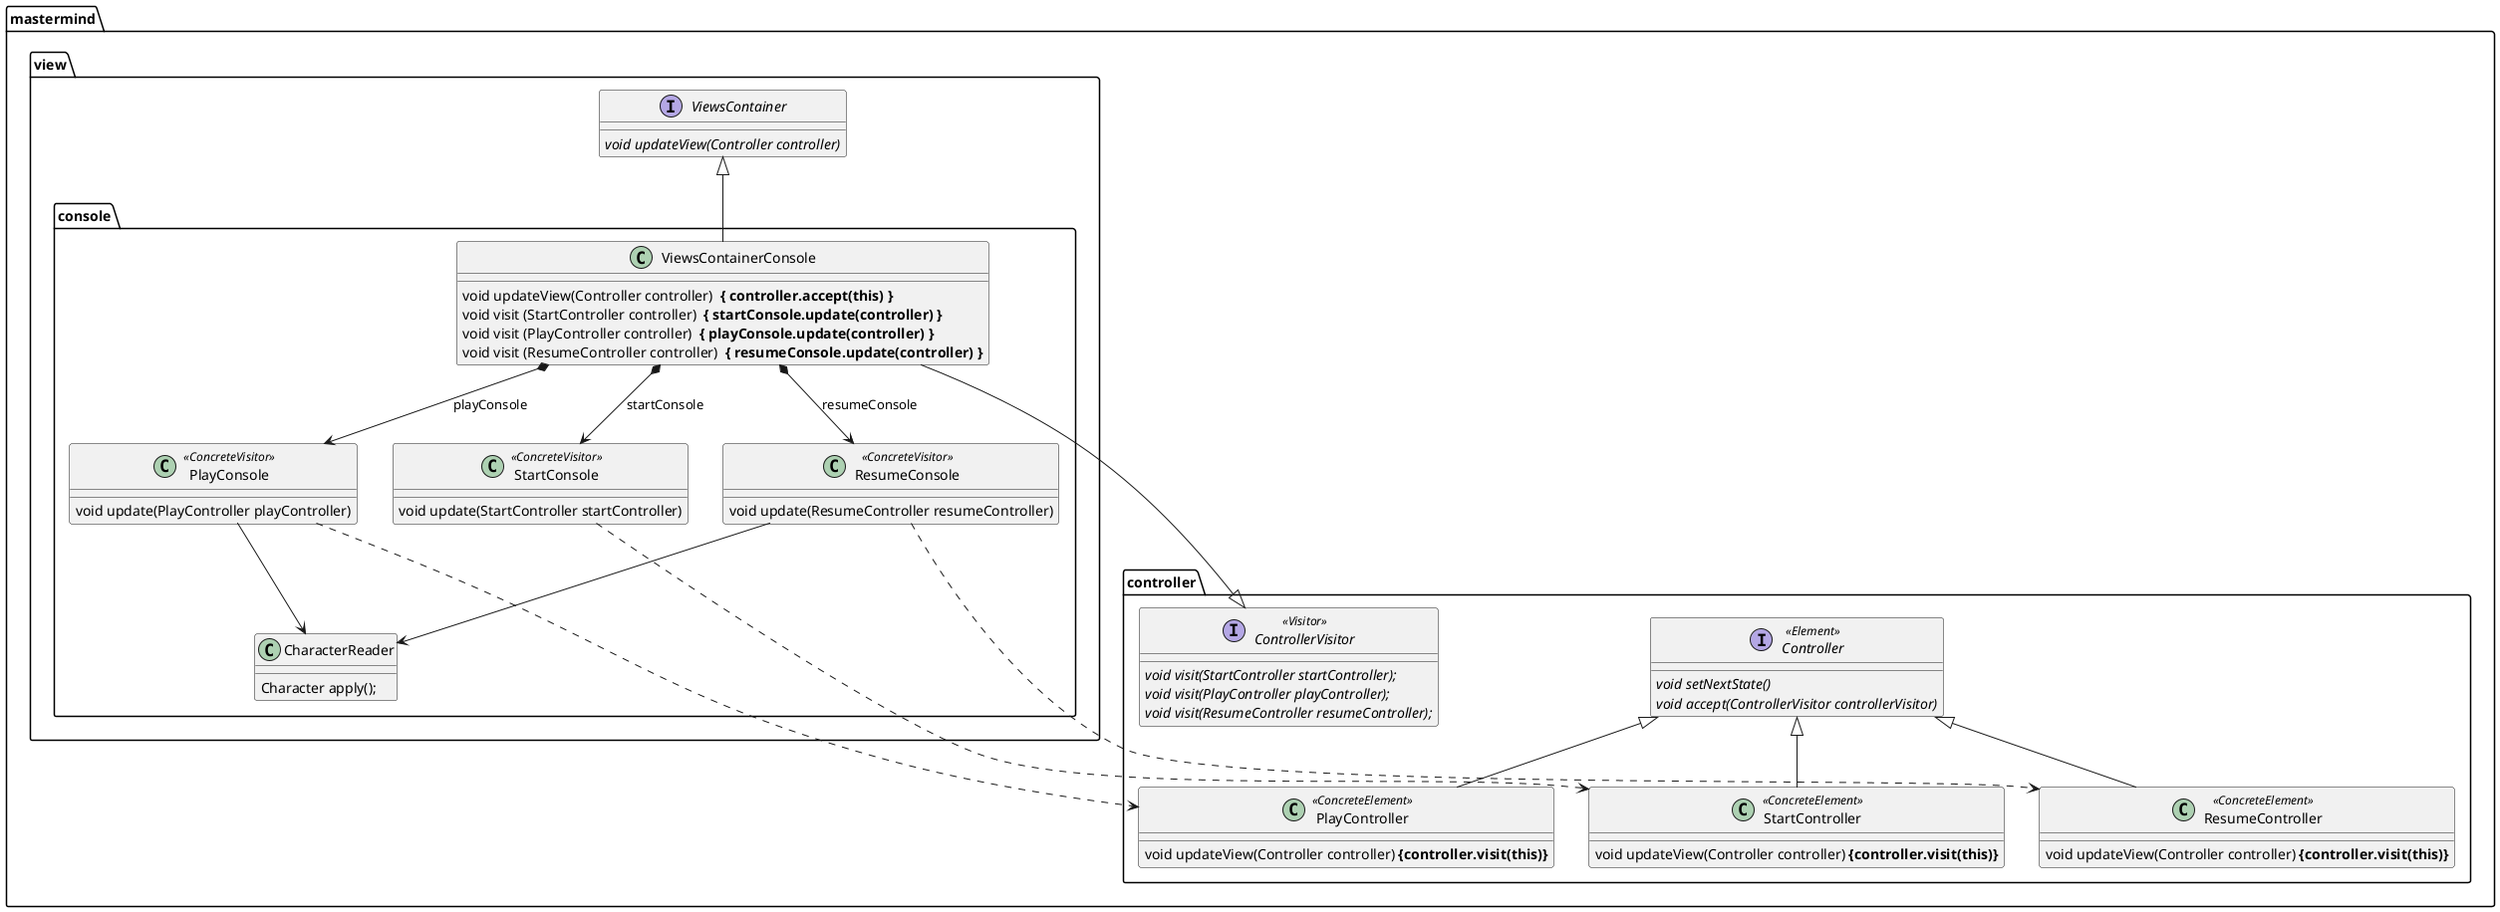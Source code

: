 @startuml

package mastermind.view {
interface ViewsContainer {
   {abstract} void updateView(Controller controller)
}
}

package mastermind.controller {
   interface Controller <<Element>>{
      {abstract} void setNextState()
      {abstract} void accept(ControllerVisitor controllerVisitor)
   }

   interface StartController <<ConcreteElement>>
   interface PlayController <<ConcreteElement>>
   interface ResumeController <<ConcreteElement>>

   Controller <|-- StartController
   Controller <|-- PlayController
   Controller <|-- ResumeController

   class StartController {
      void updateView(Controller controller) <b>{controller.visit(this)}</b>
   }

   class PlayController {
      void updateView(Controller controller) <b>{controller.visit(this)}</b>
   }

   class ResumeController {
      void updateView(Controller controller) <b>{controller.visit(this)}</b>
   }

   interface ControllerVisitor <<Visitor>> {
      {abstract} void visit(StartController startController);
      {abstract} void visit(PlayController playController);
      {abstract} void visit(ResumeController resumeController);
   }
}

package mastermind.view.console {
   class CharacterReader {
       Character apply();
   }

   class ViewsContainerConsole {
       void updateView(Controller controller) <b> { controller.accept(this) }</b>
       void visit (StartController controller) <b> { startConsole.update(controller) }</b>
       void visit (PlayController controller) <b> { playConsole.update(controller) }</b>
       void visit (ResumeController controller) <b> { resumeConsole.update(controller) }</b>
   }

   class StartConsole <<ConcreteVisitor>> {
       void update(StartController startController)
   }
   class PlayConsole <<ConcreteVisitor>> {
       void update(PlayController playController)
   }
   class ResumeConsole <<ConcreteVisitor>> {
       void update(ResumeController resumeController)
   }
}

ViewsContainer <|-- ViewsContainerConsole
ControllerVisitor <|-- ViewsContainerConsole

ViewsContainerConsole *--> StartConsole : startConsole
ViewsContainerConsole *--> PlayConsole : playConsole
ViewsContainerConsole *--> ResumeConsole : resumeConsole


PlayConsole --> CharacterReader
ResumeConsole --> CharacterReader

StartConsole -[dashed]--> StartController
PlayConsole -[dashed]--> PlayController
ResumeConsole -[dashed]--> ResumeController


@enduml




